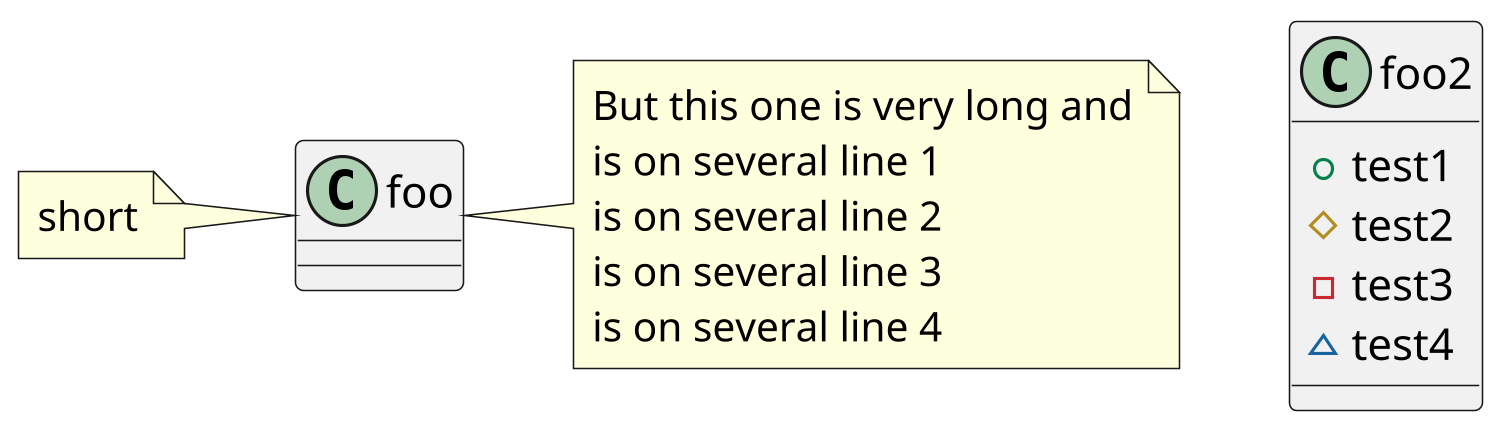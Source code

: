 {
  "sha1": "39ltwdpagof7nqfv6v1vfzgwey9sbw7",
  "insertion": {
    "when": "2024-05-30T20:48:20.218Z",
    "user": "plantuml@gmail.com"
  }
}
@startuml
class foo
skinparam dpi 300

note left of foo
short
end note

note right of foo
But this one is very long and
is on several line 1
is on several line 2
is on several line 3
is on several line 4
end note

class foo2 {
  + test1
  # test2
  - test3
  ~ test4
}

@enduml
